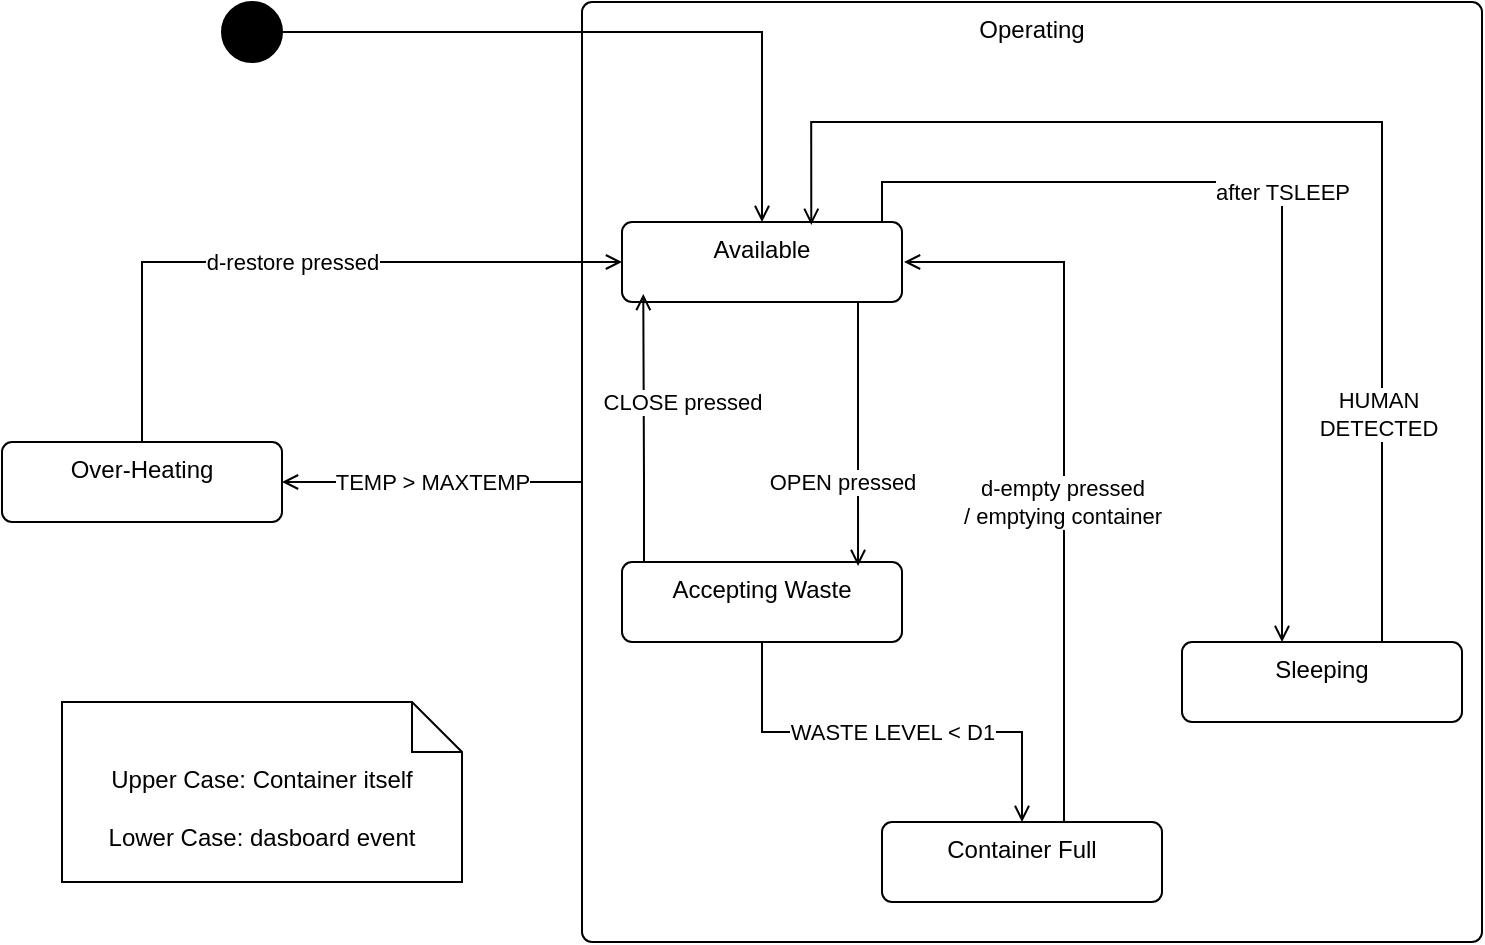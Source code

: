 <mxfile version="24.8.4">
  <diagram name="Smart Waste Disposal System" id="m504Svn_j1PcIuuZ6F1k">
    <mxGraphModel dx="794" dy="412" grid="1" gridSize="10" guides="1" tooltips="1" connect="1" arrows="1" fold="1" page="1" pageScale="1" pageWidth="850" pageHeight="1100" math="0" shadow="0">
      <root>
        <mxCell id="0" />
        <mxCell id="1" parent="0" />
        <mxCell id="uQsDXdNOKyueaVVcTPaE-23" value="TEMP &amp;gt; MAXTEMP" style="edgeStyle=orthogonalEdgeStyle;rounded=0;orthogonalLoop=1;jettySize=auto;html=1;endArrow=open;endFill=0;" edge="1" parent="1" source="uQsDXdNOKyueaVVcTPaE-10" target="uQsDXdNOKyueaVVcTPaE-14">
          <mxGeometry relative="1" as="geometry">
            <Array as="points">
              <mxPoint x="270" y="280" />
              <mxPoint x="270" y="280" />
            </Array>
          </mxGeometry>
        </mxCell>
        <mxCell id="uQsDXdNOKyueaVVcTPaE-10" value="Operating" style="html=1;align=center;verticalAlign=top;rounded=1;absoluteArcSize=1;arcSize=10;dashed=0;whiteSpace=wrap;" vertex="1" parent="1">
          <mxGeometry x="300" y="40" width="450" height="470" as="geometry" />
        </mxCell>
        <mxCell id="uQsDXdNOKyueaVVcTPaE-20" value="after TSLEEP" style="edgeStyle=orthogonalEdgeStyle;rounded=0;orthogonalLoop=1;jettySize=auto;html=1;endArrow=open;endFill=0;" edge="1" parent="1" source="uQsDXdNOKyueaVVcTPaE-1" target="uQsDXdNOKyueaVVcTPaE-4">
          <mxGeometry relative="1" as="geometry">
            <Array as="points">
              <mxPoint x="450" y="130" />
              <mxPoint x="650" y="130" />
            </Array>
          </mxGeometry>
        </mxCell>
        <mxCell id="uQsDXdNOKyueaVVcTPaE-1" value="Available" style="html=1;align=center;verticalAlign=top;rounded=1;absoluteArcSize=1;arcSize=10;dashed=0;whiteSpace=wrap;" vertex="1" parent="1">
          <mxGeometry x="320" y="150" width="140" height="40" as="geometry" />
        </mxCell>
        <mxCell id="uQsDXdNOKyueaVVcTPaE-3" value="" style="edgeStyle=orthogonalEdgeStyle;rounded=0;orthogonalLoop=1;jettySize=auto;html=1;endArrow=open;endFill=0;" edge="1" parent="1" source="uQsDXdNOKyueaVVcTPaE-2" target="uQsDXdNOKyueaVVcTPaE-1">
          <mxGeometry relative="1" as="geometry" />
        </mxCell>
        <mxCell id="uQsDXdNOKyueaVVcTPaE-2" value="" style="ellipse;fillColor=strokeColor;html=1;" vertex="1" parent="1">
          <mxGeometry x="120" y="40" width="30" height="30" as="geometry" />
        </mxCell>
        <mxCell id="uQsDXdNOKyueaVVcTPaE-4" value="Sleeping" style="html=1;align=center;verticalAlign=top;rounded=1;absoluteArcSize=1;arcSize=10;dashed=0;whiteSpace=wrap;" vertex="1" parent="1">
          <mxGeometry x="600" y="360" width="140" height="40" as="geometry" />
        </mxCell>
        <mxCell id="uQsDXdNOKyueaVVcTPaE-19" value="d-empty pressed&lt;div&gt;/ emptying container&lt;/div&gt;" style="edgeStyle=orthogonalEdgeStyle;rounded=0;orthogonalLoop=1;jettySize=auto;html=1;entryX=1;entryY=0.5;entryDx=0;entryDy=0;endArrow=open;endFill=0;" edge="1" parent="1">
          <mxGeometry x="-0.111" y="1" relative="1" as="geometry">
            <mxPoint x="541" y="450" as="sourcePoint" />
            <mxPoint x="461" y="170" as="targetPoint" />
            <Array as="points">
              <mxPoint x="541" y="170" />
            </Array>
            <mxPoint as="offset" />
          </mxGeometry>
        </mxCell>
        <mxCell id="uQsDXdNOKyueaVVcTPaE-6" value="Container Full" style="html=1;align=center;verticalAlign=top;rounded=1;absoluteArcSize=1;arcSize=10;dashed=0;whiteSpace=wrap;" vertex="1" parent="1">
          <mxGeometry x="450" y="450" width="140" height="40" as="geometry" />
        </mxCell>
        <mxCell id="uQsDXdNOKyueaVVcTPaE-18" value="WASTE LEVEL &amp;lt; D1" style="edgeStyle=orthogonalEdgeStyle;rounded=0;orthogonalLoop=1;jettySize=auto;html=1;endArrow=open;endFill=0;" edge="1" parent="1" source="uQsDXdNOKyueaVVcTPaE-5" target="uQsDXdNOKyueaVVcTPaE-6">
          <mxGeometry relative="1" as="geometry" />
        </mxCell>
        <mxCell id="uQsDXdNOKyueaVVcTPaE-5" value="Accepting&amp;nbsp;&lt;span style=&quot;background-color: initial;&quot;&gt;Waste&lt;/span&gt;" style="html=1;align=center;verticalAlign=top;rounded=1;absoluteArcSize=1;arcSize=10;dashed=0;whiteSpace=wrap;" vertex="1" parent="1">
          <mxGeometry x="320" y="320" width="140" height="40" as="geometry" />
        </mxCell>
        <mxCell id="uQsDXdNOKyueaVVcTPaE-24" value="d-restore pressed" style="edgeStyle=orthogonalEdgeStyle;rounded=0;orthogonalLoop=1;jettySize=auto;html=1;entryX=0;entryY=0.5;entryDx=0;entryDy=0;endArrow=open;endFill=0;" edge="1" parent="1" source="uQsDXdNOKyueaVVcTPaE-14" target="uQsDXdNOKyueaVVcTPaE-1">
          <mxGeometry relative="1" as="geometry">
            <Array as="points">
              <mxPoint x="80" y="170" />
            </Array>
          </mxGeometry>
        </mxCell>
        <mxCell id="uQsDXdNOKyueaVVcTPaE-14" value="Over-Heating" style="html=1;align=center;verticalAlign=top;rounded=1;absoluteArcSize=1;arcSize=10;dashed=0;whiteSpace=wrap;" vertex="1" parent="1">
          <mxGeometry x="10" y="260" width="140" height="40" as="geometry" />
        </mxCell>
        <mxCell id="uQsDXdNOKyueaVVcTPaE-16" style="edgeStyle=orthogonalEdgeStyle;rounded=0;orthogonalLoop=1;jettySize=auto;html=1;exitX=0.5;exitY=1;exitDx=0;exitDy=0;" edge="1" parent="1" source="uQsDXdNOKyueaVVcTPaE-4" target="uQsDXdNOKyueaVVcTPaE-4">
          <mxGeometry relative="1" as="geometry" />
        </mxCell>
        <mxCell id="uQsDXdNOKyueaVVcTPaE-22" style="edgeStyle=orthogonalEdgeStyle;rounded=0;orthogonalLoop=1;jettySize=auto;html=1;entryX=0.676;entryY=0.036;entryDx=0;entryDy=0;entryPerimeter=0;endArrow=open;endFill=0;" edge="1" parent="1" source="uQsDXdNOKyueaVVcTPaE-4" target="uQsDXdNOKyueaVVcTPaE-1">
          <mxGeometry relative="1" as="geometry">
            <Array as="points">
              <mxPoint x="700" y="100" />
              <mxPoint x="415" y="100" />
            </Array>
          </mxGeometry>
        </mxCell>
        <mxCell id="uQsDXdNOKyueaVVcTPaE-29" value="HUMAN&lt;div&gt;DETECTED&lt;/div&gt;" style="edgeLabel;html=1;align=center;verticalAlign=middle;resizable=0;points=[];" vertex="1" connectable="0" parent="uQsDXdNOKyueaVVcTPaE-22">
          <mxGeometry x="-0.618" y="2" relative="1" as="geometry">
            <mxPoint as="offset" />
          </mxGeometry>
        </mxCell>
        <mxCell id="uQsDXdNOKyueaVVcTPaE-26" value="OPEN pressed" style="edgeStyle=orthogonalEdgeStyle;rounded=0;orthogonalLoop=1;jettySize=auto;html=1;entryX=0.843;entryY=0.05;entryDx=0;entryDy=0;entryPerimeter=0;endArrow=open;endFill=0;" edge="1" parent="1" source="uQsDXdNOKyueaVVcTPaE-1" target="uQsDXdNOKyueaVVcTPaE-5">
          <mxGeometry x="0.364" y="-8" relative="1" as="geometry">
            <Array as="points">
              <mxPoint x="438" y="220" />
              <mxPoint x="438" y="220" />
            </Array>
            <mxPoint as="offset" />
          </mxGeometry>
        </mxCell>
        <mxCell id="uQsDXdNOKyueaVVcTPaE-27" value="CLOSE pressed" style="edgeStyle=orthogonalEdgeStyle;rounded=0;orthogonalLoop=1;jettySize=auto;html=1;entryX=0.076;entryY=0.9;entryDx=0;entryDy=0;entryPerimeter=0;endArrow=open;endFill=0;" edge="1" parent="1" source="uQsDXdNOKyueaVVcTPaE-5" target="uQsDXdNOKyueaVVcTPaE-1">
          <mxGeometry x="0.193" y="-19" relative="1" as="geometry">
            <Array as="points">
              <mxPoint x="331" y="280" />
              <mxPoint x="331" y="280" />
            </Array>
            <mxPoint as="offset" />
          </mxGeometry>
        </mxCell>
        <mxCell id="uQsDXdNOKyueaVVcTPaE-28" value="Upper Case: Container itself&lt;div&gt;&lt;br&gt;&lt;div&gt;Lower Case: dasboard event&lt;/div&gt;&lt;/div&gt;" style="shape=note2;boundedLbl=1;whiteSpace=wrap;html=1;size=25;verticalAlign=top;align=center;" vertex="1" parent="1">
          <mxGeometry x="40" y="390" width="200" height="90" as="geometry" />
        </mxCell>
      </root>
    </mxGraphModel>
  </diagram>
</mxfile>
